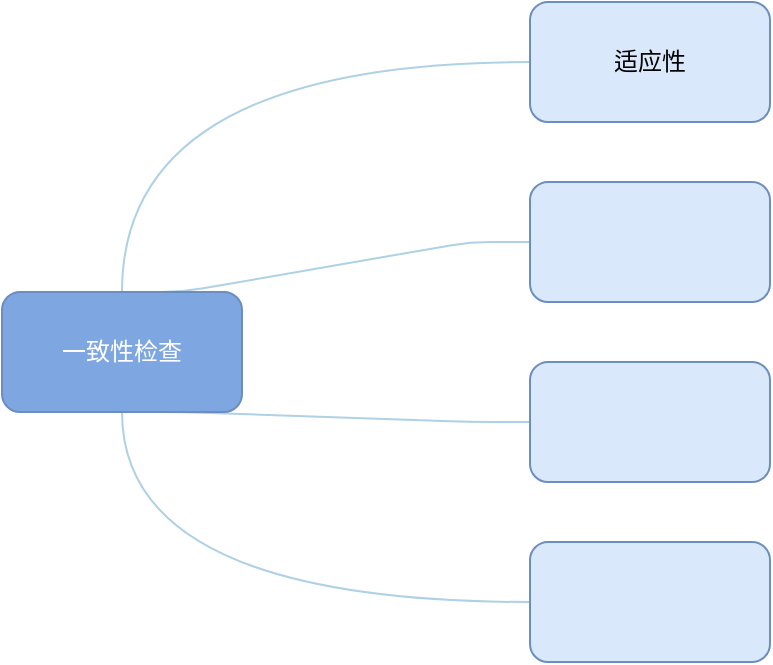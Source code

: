 <mxfile version="21.2.7" type="github">
  <diagram name="第 1 页" id="hXv1VPht1hSjsX_FTyx6">
    <mxGraphModel dx="800" dy="492" grid="1" gridSize="10" guides="1" tooltips="1" connect="1" arrows="1" fold="1" page="1" pageScale="1" pageWidth="827" pageHeight="1169" math="0" shadow="0">
      <root>
        <mxCell id="0" />
        <mxCell id="1" parent="0" />
        <mxCell id="aU5gWcS06NwL8JqZmww--6" style="orthogonalLoop=1;jettySize=auto;html=1;exitX=0.5;exitY=0;exitDx=0;exitDy=0;entryX=0;entryY=0.5;entryDx=0;entryDy=0;edgeStyle=orthogonalEdgeStyle;curved=1;strokeColor=#AED1E5;endArrow=none;endFill=0;" edge="1" parent="1" source="aU5gWcS06NwL8JqZmww--1" target="aU5gWcS06NwL8JqZmww--5">
          <mxGeometry relative="1" as="geometry" />
        </mxCell>
        <mxCell id="aU5gWcS06NwL8JqZmww--7" style="edgeStyle=entityRelationEdgeStyle;orthogonalLoop=1;jettySize=auto;html=1;exitX=0.5;exitY=0;exitDx=0;exitDy=0;strokeColor=#aed1e5;fillColor=#1ba1e2;endArrow=none;endFill=0;" edge="1" parent="1" source="aU5gWcS06NwL8JqZmww--1" target="aU5gWcS06NwL8JqZmww--2">
          <mxGeometry relative="1" as="geometry" />
        </mxCell>
        <mxCell id="aU5gWcS06NwL8JqZmww--8" style="edgeStyle=entityRelationEdgeStyle;orthogonalLoop=1;jettySize=auto;html=1;exitX=0.5;exitY=1;exitDx=0;exitDy=0;entryX=0;entryY=0.5;entryDx=0;entryDy=0;strokeColor=#AED1E5;endArrow=none;endFill=0;" edge="1" parent="1" source="aU5gWcS06NwL8JqZmww--1" target="aU5gWcS06NwL8JqZmww--3">
          <mxGeometry relative="1" as="geometry" />
        </mxCell>
        <mxCell id="aU5gWcS06NwL8JqZmww--10" style="edgeStyle=orthogonalEdgeStyle;orthogonalLoop=1;jettySize=auto;html=1;exitX=0.5;exitY=1;exitDx=0;exitDy=0;entryX=0;entryY=0.5;entryDx=0;entryDy=0;curved=1;endArrow=none;endFill=0;strokeColor=#AED1E5;" edge="1" parent="1" source="aU5gWcS06NwL8JqZmww--1" target="aU5gWcS06NwL8JqZmww--4">
          <mxGeometry relative="1" as="geometry" />
        </mxCell>
        <mxCell id="aU5gWcS06NwL8JqZmww--1" value="&lt;font color=&quot;#ffffff&quot;&gt;一致性检查&lt;/font&gt;" style="rounded=1;whiteSpace=wrap;html=1;fillColor=#7EA6E0;strokeColor=#6c8ebf;" vertex="1" parent="1">
          <mxGeometry x="150" y="555" width="120" height="60" as="geometry" />
        </mxCell>
        <mxCell id="aU5gWcS06NwL8JqZmww--2" value="" style="rounded=1;whiteSpace=wrap;html=1;fillColor=#dae8fc;strokeColor=#6c8ebf;" vertex="1" parent="1">
          <mxGeometry x="414" y="500" width="120" height="60" as="geometry" />
        </mxCell>
        <mxCell id="aU5gWcS06NwL8JqZmww--3" value="" style="rounded=1;whiteSpace=wrap;html=1;fillColor=#dae8fc;strokeColor=#6c8ebf;" vertex="1" parent="1">
          <mxGeometry x="414" y="590" width="120" height="60" as="geometry" />
        </mxCell>
        <mxCell id="aU5gWcS06NwL8JqZmww--4" value="" style="rounded=1;whiteSpace=wrap;html=1;fillColor=#dae8fc;strokeColor=#6c8ebf;" vertex="1" parent="1">
          <mxGeometry x="414" y="680" width="120" height="60" as="geometry" />
        </mxCell>
        <mxCell id="aU5gWcS06NwL8JqZmww--5" value="适应性" style="rounded=1;whiteSpace=wrap;html=1;fillColor=#dae8fc;strokeColor=#6c8ebf;" vertex="1" parent="1">
          <mxGeometry x="414" y="410" width="120" height="60" as="geometry" />
        </mxCell>
      </root>
    </mxGraphModel>
  </diagram>
</mxfile>
